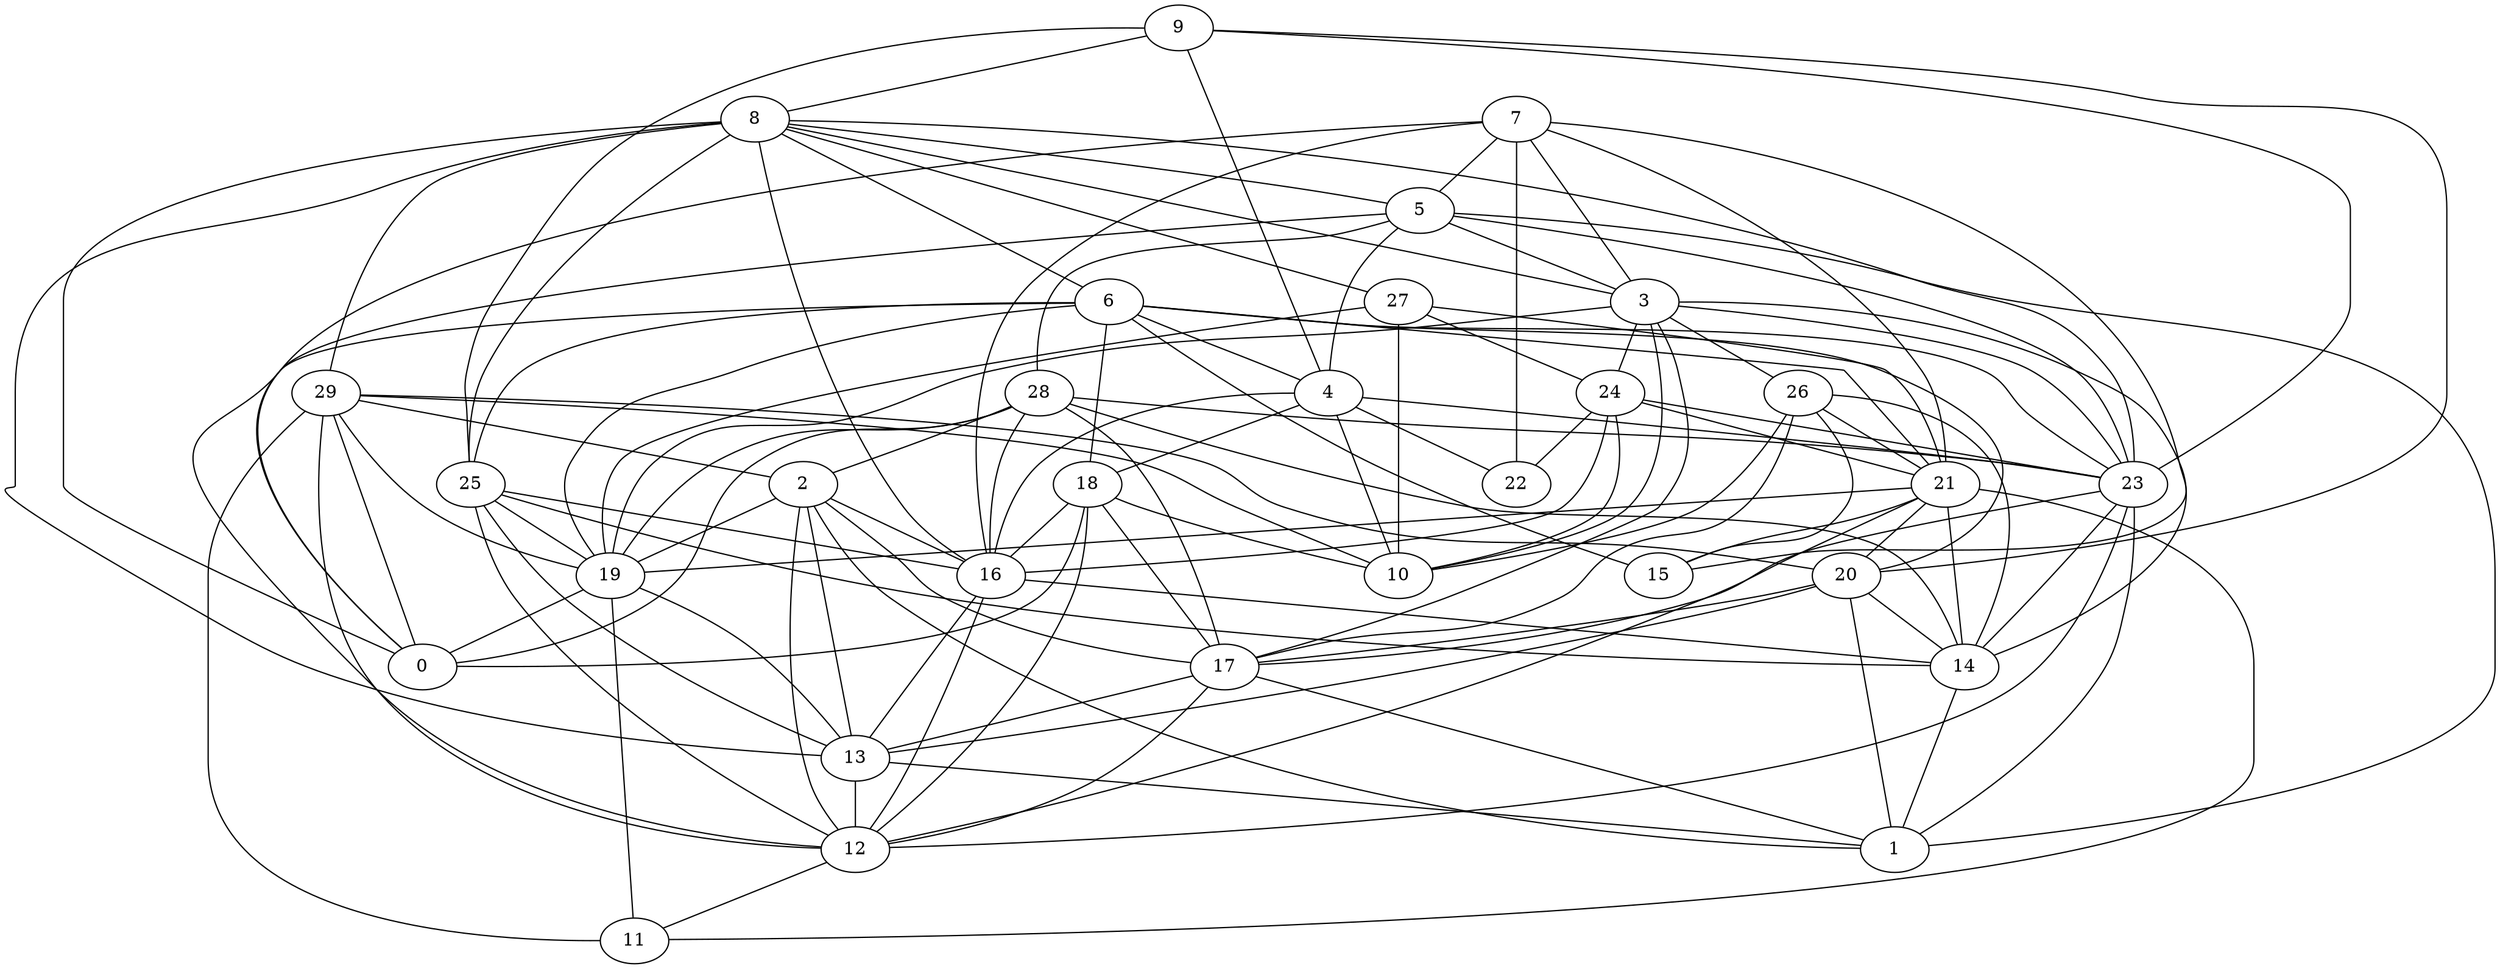 digraph GG_graph {

subgraph G_graph {
edge [color = black]
"5" -> "3" [dir = none]
"5" -> "28" [dir = none]
"20" -> "1" [dir = none]
"9" -> "25" [dir = none]
"9" -> "20" [dir = none]
"16" -> "13" [dir = none]
"12" -> "11" [dir = none]
"13" -> "1" [dir = none]
"13" -> "12" [dir = none]
"29" -> "20" [dir = none]
"29" -> "11" [dir = none]
"29" -> "2" [dir = none]
"29" -> "19" [dir = none]
"29" -> "10" [dir = none]
"19" -> "13" [dir = none]
"19" -> "11" [dir = none]
"19" -> "0" [dir = none]
"3" -> "10" [dir = none]
"3" -> "17" [dir = none]
"3" -> "19" [dir = none]
"3" -> "26" [dir = none]
"6" -> "21" [dir = none]
"6" -> "19" [dir = none]
"6" -> "15" [dir = none]
"6" -> "0" [dir = none]
"27" -> "21" [dir = none]
"18" -> "17" [dir = none]
"18" -> "12" [dir = none]
"21" -> "20" [dir = none]
"21" -> "19" [dir = none]
"23" -> "1" [dir = none]
"23" -> "14" [dir = none]
"8" -> "16" [dir = none]
"8" -> "29" [dir = none]
"8" -> "27" [dir = none]
"8" -> "3" [dir = none]
"8" -> "23" [dir = none]
"14" -> "1" [dir = none]
"26" -> "10" [dir = none]
"26" -> "21" [dir = none]
"24" -> "22" [dir = none]
"24" -> "23" [dir = none]
"24" -> "16" [dir = none]
"24" -> "21" [dir = none]
"4" -> "23" [dir = none]
"4" -> "18" [dir = none]
"7" -> "15" [dir = none]
"7" -> "16" [dir = none]
"7" -> "12" [dir = none]
"7" -> "22" [dir = none]
"7" -> "5" [dir = none]
"28" -> "16" [dir = none]
"28" -> "17" [dir = none]
"17" -> "13" [dir = none]
"17" -> "1" [dir = none]
"2" -> "12" [dir = none]
"25" -> "13" [dir = none]
"25" -> "16" [dir = none]
"2" -> "16" [dir = none]
"20" -> "13" [dir = none]
"6" -> "23" [dir = none]
"20" -> "14" [dir = none]
"8" -> "0" [dir = none]
"3" -> "24" [dir = none]
"18" -> "0" [dir = none]
"2" -> "17" [dir = none]
"8" -> "13" [dir = none]
"28" -> "2" [dir = none]
"3" -> "23" [dir = none]
"7" -> "21" [dir = none]
"4" -> "16" [dir = none]
"2" -> "19" [dir = none]
"5" -> "0" [dir = none]
"18" -> "10" [dir = none]
"6" -> "25" [dir = none]
"21" -> "14" [dir = none]
"21" -> "15" [dir = none]
"23" -> "12" [dir = none]
"3" -> "14" [dir = none]
"5" -> "4" [dir = none]
"8" -> "25" [dir = none]
"27" -> "24" [dir = none]
"28" -> "0" [dir = none]
"21" -> "11" [dir = none]
"9" -> "4" [dir = none]
"28" -> "14" [dir = none]
"4" -> "22" [dir = none]
"4" -> "10" [dir = none]
"18" -> "16" [dir = none]
"26" -> "17" [dir = none]
"8" -> "5" [dir = none]
"17" -> "12" [dir = none]
"27" -> "19" [dir = none]
"27" -> "10" [dir = none]
"6" -> "18" [dir = none]
"21" -> "12" [dir = none]
"9" -> "8" [dir = none]
"26" -> "15" [dir = none]
"25" -> "14" [dir = none]
"29" -> "12" [dir = none]
"23" -> "17" [dir = none]
"5" -> "1" [dir = none]
"2" -> "1" [dir = none]
"20" -> "17" [dir = none]
"16" -> "14" [dir = none]
"26" -> "14" [dir = none]
"7" -> "3" [dir = none]
"25" -> "12" [dir = none]
"28" -> "23" [dir = none]
"5" -> "23" [dir = none]
"6" -> "20" [dir = none]
"28" -> "19" [dir = none]
"6" -> "4" [dir = none]
"8" -> "6" [dir = none]
"25" -> "19" [dir = none]
"24" -> "10" [dir = none]
"2" -> "13" [dir = none]
"29" -> "0" [dir = none]
"16" -> "12" [dir = none]
"9" -> "23" [dir = none]
}

}
